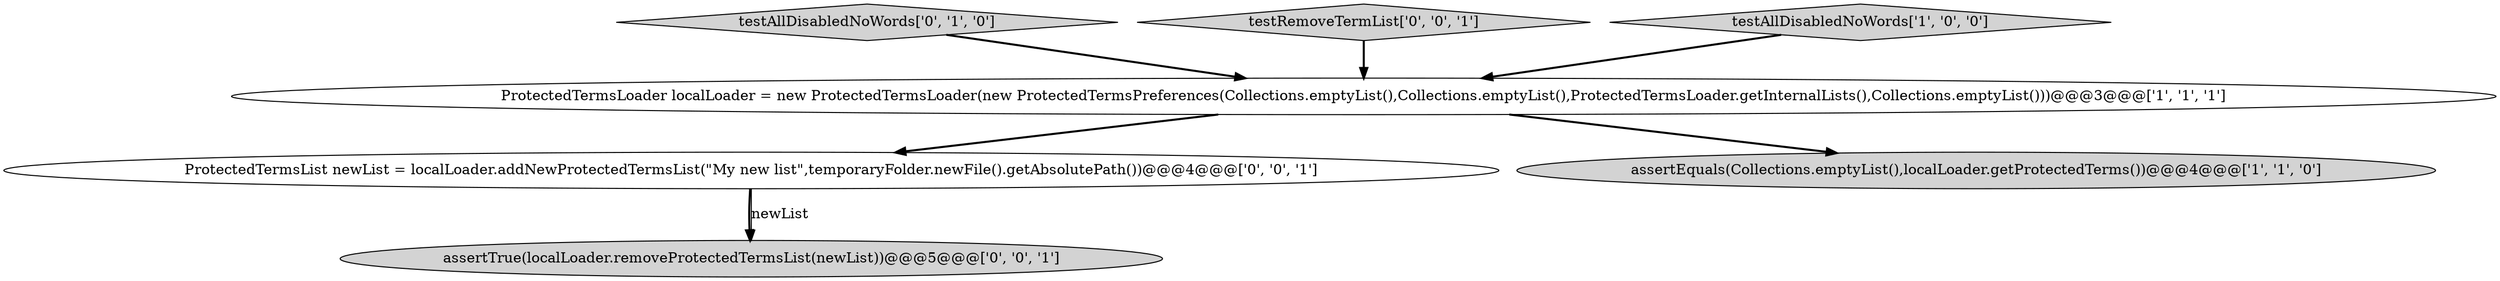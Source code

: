 digraph {
4 [style = filled, label = "ProtectedTermsList newList = localLoader.addNewProtectedTermsList(\"My new list\",temporaryFolder.newFile().getAbsolutePath())@@@4@@@['0', '0', '1']", fillcolor = white, shape = ellipse image = "AAA0AAABBB3BBB"];
6 [style = filled, label = "assertTrue(localLoader.removeProtectedTermsList(newList))@@@5@@@['0', '0', '1']", fillcolor = lightgray, shape = ellipse image = "AAA0AAABBB3BBB"];
3 [style = filled, label = "testAllDisabledNoWords['0', '1', '0']", fillcolor = lightgray, shape = diamond image = "AAA0AAABBB2BBB"];
2 [style = filled, label = "ProtectedTermsLoader localLoader = new ProtectedTermsLoader(new ProtectedTermsPreferences(Collections.emptyList(),Collections.emptyList(),ProtectedTermsLoader.getInternalLists(),Collections.emptyList()))@@@3@@@['1', '1', '1']", fillcolor = white, shape = ellipse image = "AAA0AAABBB1BBB"];
1 [style = filled, label = "assertEquals(Collections.emptyList(),localLoader.getProtectedTerms())@@@4@@@['1', '1', '0']", fillcolor = lightgray, shape = ellipse image = "AAA0AAABBB1BBB"];
5 [style = filled, label = "testRemoveTermList['0', '0', '1']", fillcolor = lightgray, shape = diamond image = "AAA0AAABBB3BBB"];
0 [style = filled, label = "testAllDisabledNoWords['1', '0', '0']", fillcolor = lightgray, shape = diamond image = "AAA0AAABBB1BBB"];
5->2 [style = bold, label=""];
4->6 [style = bold, label=""];
0->2 [style = bold, label=""];
2->4 [style = bold, label=""];
4->6 [style = solid, label="newList"];
2->1 [style = bold, label=""];
3->2 [style = bold, label=""];
}
